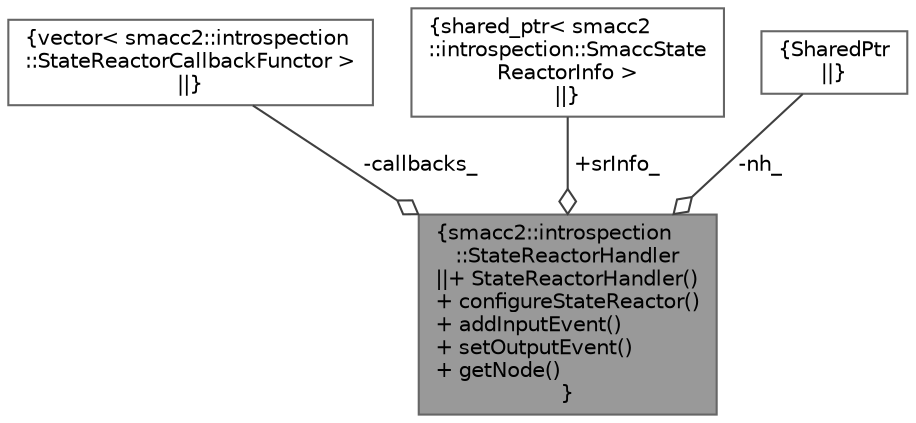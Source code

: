 digraph "smacc2::introspection::StateReactorHandler"
{
 // LATEX_PDF_SIZE
  bgcolor="transparent";
  edge [fontname=Helvetica,fontsize=10,labelfontname=Helvetica,labelfontsize=10];
  node [fontname=Helvetica,fontsize=10,shape=box,height=0.2,width=0.4];
  Node1 [label="{smacc2::introspection\l::StateReactorHandler\n||+ StateReactorHandler()\l+ configureStateReactor()\l+ addInputEvent()\l+ setOutputEvent()\l+ getNode()\l}",height=0.2,width=0.4,color="gray40", fillcolor="grey60", style="filled", fontcolor="black",tooltip=" "];
  Node2 -> Node1 [color="grey25",style="solid",label=" -callbacks_" ,arrowhead="odiamond"];
  Node2 [label="{vector\< smacc2::introspection\l::StateReactorCallbackFunctor \>\n||}",height=0.2,width=0.4,color="gray40", fillcolor="white", style="filled",tooltip=" "];
  Node3 -> Node1 [color="grey25",style="solid",label=" +srInfo_" ,arrowhead="odiamond"];
  Node3 [label="{shared_ptr\< smacc2\l::introspection::SmaccState\lReactorInfo \>\n||}",height=0.2,width=0.4,color="gray40", fillcolor="white", style="filled",tooltip=" "];
  Node4 -> Node1 [color="grey25",style="solid",label=" -nh_" ,arrowhead="odiamond"];
  Node4 [label="{SharedPtr\n||}",height=0.2,width=0.4,color="gray40", fillcolor="white", style="filled",tooltip=" "];
}
